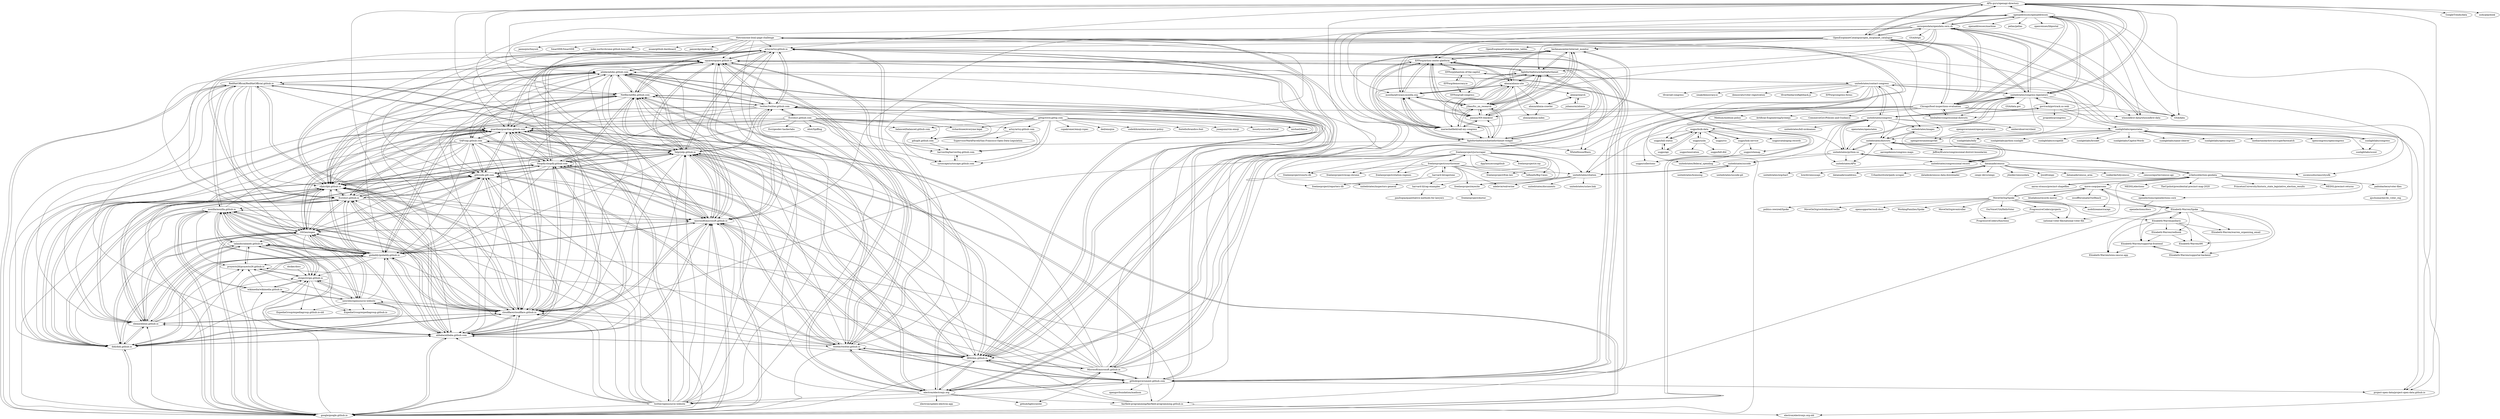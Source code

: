 digraph G {
"Metroxe/one-html-page-challenge" -> "artsy/artsy.github.io"
"Metroxe/one-html-page-challenge" -> "square/square.github.io"
"Metroxe/one-html-page-challenge" -> "Yelp/yelp.github.io"
"Metroxe/one-html-page-challenge" -> "fairfield-programming/fairfield-programming.github.io"
"Metroxe/one-html-page-challenge" -> "Netflix/netflix.github.com"
"Metroxe/one-html-page-challenge" -> "electron/electronjs.org"
"Metroxe/one-html-page-challenge" -> "github/government.github.com"
"Metroxe/one-html-page-challenge" -> "twitter/twitter.github.io"
"Metroxe/one-html-page-challenge" -> "twitter/opensource-website"
"Metroxe/one-html-page-challenge" -> "mike-north/chrome-github-boxcutter" ["e"=1]
"Metroxe/one-html-page-challenge" -> "muan/github-dashboard" ["e"=1]
"Metroxe/one-html-page-challenge" -> "electron/electronjs.org-old"
"Metroxe/one-html-page-challenge" -> "panzerdp/clipboardy" ["e"=1]
"Metroxe/one-html-page-challenge" -> "janmojzis/tinyssh" ["e"=1]
"Metroxe/one-html-page-challenge" -> "SmartIDE/SmartIDE" ["e"=1]
"openaddresses/openaddresses" -> "cernopendata/opendata.cern.ch"
"openaddresses/openaddresses" -> "OpenExoplanetCatalogue/open_exoplanet_catalogue"
"openaddresses/openaddresses" -> "APIs-guru/openapi-directory"
"openaddresses/openaddresses" -> "unitedstates/congress-legislators"
"openaddresses/openaddresses" -> "Chicago/food-inspections-evaluation"
"openaddresses/openaddresses" -> "GSA/data" ["e"=1]
"openaddresses/openaddresses" -> "pelias/pelias" ["e"=1]
"openaddresses/openaddresses" -> "openvenues/libpostal" ["e"=1]
"openaddresses/openaddresses" -> "whosonfirst-data/whosonfirst-data"
"openaddresses/openaddresses" -> "project-open-data/project-open-data.github.io" ["e"=1]
"openaddresses/openaddresses" -> "uscensusbureau/citysdk" ["e"=1]
"openaddresses/openaddresses" -> "benbalter/congressional-districts"
"openaddresses/openaddresses" -> "IBM/ibm.github.io"
"openaddresses/openaddresses" -> "microsoft/microsoft.github.io"
"openaddresses/openaddresses" -> "openaddresses/machine"
"alibaba/alibaba.github.com" -> "cloudflare/cloudflare.github.io"
"alibaba/alibaba.github.com" -> "godaddy/godaddy.github.io"
"alibaba/alibaba.github.com" -> "google/google.github.io"
"alibaba/alibaba.github.com" -> "didi/didi.github.io"
"alibaba/alibaba.github.com" -> "eleme/eleme.github.io"
"alibaba/alibaba.github.com" -> "OSGeo/osgeo"
"alibaba/alibaba.github.com" -> "microsoft/microsoft.github.io"
"alibaba/alibaba.github.com" -> "mozilla/mozilla.github.io"
"alibaba/alibaba.github.com" -> "Esri/esri.github.io"
"alibaba/alibaba.github.com" -> "guardian/guardian.github.com"
"alibaba/alibaba.github.com" -> "cfpb/cfpb.github.io"
"alibaba/alibaba.github.com" -> "gilt/code.gilt.com"
"alibaba/alibaba.github.com" -> "Shopify/shopify.github.com"
"alibaba/alibaba.github.com" -> "Yelp/yelp.github.io"
"alibaba/alibaba.github.com" -> "twitter/twitter.github.io"
"Microsoft/microsoft.github.io" -> "twitter/twitter.github.com"
"Microsoft/microsoft.github.io" -> "IBM/ibm.github.io"
"Microsoft/microsoft.github.io" -> "square/square.github.io"
"Microsoft/microsoft.github.io" -> "Yelp/yelp.github.io"
"Microsoft/microsoft.github.io" -> "artsy/artsy.github.io"
"Microsoft/microsoft.github.io" -> "github/government.github.com"
"Microsoft/microsoft.github.io" -> "adobe/adobe.github.com"
"Microsoft/microsoft.github.io" -> "electron/electronjs.org"
"Microsoft/microsoft.github.io" -> "Netflix/netflix.github.com"
"Microsoft/microsoft.github.io" -> "SAP/sap.github.com"
"Microsoft/microsoft.github.io" -> "Shopify/shopify.github.com"
"Microsoft/microsoft.github.io" -> "guardian/guardian.github.com"
"Microsoft/microsoft.github.io" -> "gilt/code.gilt.com"
"Microsoft/microsoft.github.io" -> "cfpb/cfpb.github.io"
"Microsoft/microsoft.github.io" -> "github/lightcrawler" ["e"=1]
"Yelp/yelp.github.io" -> "square/square.github.io"
"Yelp/yelp.github.io" -> "artsy/artsy.github.io"
"Yelp/yelp.github.io" -> "IBM/ibm.github.io"
"Yelp/yelp.github.io" -> "twitter/twitter.github.io"
"Yelp/yelp.github.io" -> "Netflix/netflix.github.com"
"Yelp/yelp.github.io" -> "github/government.github.com"
"Yelp/yelp.github.io" -> "electron/electronjs.org"
"Yelp/yelp.github.io" -> "guardian/guardian.github.com"
"Yelp/yelp.github.io" -> "microsoft/microsoft.github.io"
"Yelp/yelp.github.io" -> "twitter/twitter.github.com"
"Yelp/yelp.github.io" -> "cloudflare/cloudflare.github.io"
"Yelp/yelp.github.io" -> "Shopify/shopify.github.com"
"Yelp/yelp.github.io" -> "cfpb/cfpb.github.io"
"Yelp/yelp.github.io" -> "gilt/code.gilt.com"
"Yelp/yelp.github.io" -> "godaddy/godaddy.github.io"
"twitter/twitter.github.com" -> "Microsoft/microsoft.github.io"
"twitter/twitter.github.com" -> "IBM/ibm.github.io"
"twitter/twitter.github.com" -> "square/square.github.io"
"twitter/twitter.github.com" -> "Yelp/yelp.github.io"
"twitter/twitter.github.com" -> "adobe/adobe.github.com"
"twitter/twitter.github.com" -> "artsy/artsy.github.io"
"twitter/twitter.github.com" -> "github/government.github.com"
"twitter/twitter.github.com" -> "Netflix/netflix.github.com"
"twitter/twitter.github.com" -> "electron/electronjs.org"
"twitter/twitter.github.com" -> "Shopify/shopify.github.com"
"twitter/twitter.github.com" -> "guardian/guardian.github.com"
"twitter/twitter.github.com" -> "cfpb/cfpb.github.io"
"twitter/twitter.github.com" -> "SAP/sap.github.com"
"twitter/twitter.github.com" -> "Esri/esri.github.com"
"twitter/twitter.github.com" -> "gilt/gilt.github.com"
"EFForg/action-center-platform" -> "fightforthefuture/battleforthenet"
"EFForg/action-center-platform" -> "mozilla/advocacy.mozilla.org"
"EFForg/action-center-platform" -> "berkmancenter/internet_monitor"
"EFForg/action-center-platform" -> "mariechatfield/call-my-congress"
"EFForg/action-center-platform" -> "fightforthefuture/battleforthenet-widget"
"EFForg/action-center-platform" -> "panxzz/NN-blackout"
"EFForg/action-center-platform" -> "j2kao/fcc_nn_research"
"EFForg/action-center-platform" -> "ahmia/ahmia-site"
"EFForg/action-center-platform" -> "EFForg/phantom-of-the-capitol"
"EFForg/action-center-platform" -> "cloudflare/cloudflare.github.io"
"fightforthefuture/battleforthenet" -> "mozilla/advocacy.mozilla.org"
"fightforthefuture/battleforthenet" -> "mariechatfield/call-my-congress"
"fightforthefuture/battleforthenet" -> "berkmancenter/internet_monitor"
"fightforthefuture/battleforthenet" -> "panxzz/NN-blackout"
"fightforthefuture/battleforthenet" -> "EFForg/action-center-platform"
"fightforthefuture/battleforthenet" -> "j2kao/fcc_nn_research"
"fightforthefuture/battleforthenet" -> "fightforthefuture/battleforthenet-widget"
"fightforthefuture/battleforthenet" -> "ahmia/ahmia-site"
"fightforthefuture/battleforthenet-widget" -> "fightforthefuture/battleforthenet"
"fightforthefuture/battleforthenet-widget" -> "berkmancenter/internet_monitor"
"fightforthefuture/battleforthenet-widget" -> "EFForg/action-center-platform"
"fightforthefuture/battleforthenet-widget" -> "mozilla/advocacy.mozilla.org"
"fightforthefuture/battleforthenet-widget" -> "mariechatfield/call-my-congress"
"fightforthefuture/battleforthenet-widget" -> "panxzz/NN-blackout"
"fightforthefuture/battleforthenet-widget" -> "j2kao/fcc_nn_research"
"fightforthefuture/battleforthenet-widget" -> "ahmia/ahmia-site"
"fightforthefuture/battleforthenet-widget" -> "cloudflare/cloudflare.github.io"
"fightforthefuture/battleforthenet-widget" -> "OSGeo/osgeo"
"fightforthefuture/battleforthenet-widget" -> "google/google.github.io"
"fightforthefuture/battleforthenet-widget" -> "WhiteHouse/fitara" ["e"=1]
"adobe/adobe.github.com" -> "Netflix/netflix.github.com"
"adobe/adobe.github.com" -> "microsoft/microsoft.github.io"
"adobe/adobe.github.com" -> "IBM/ibm.github.io"
"adobe/adobe.github.com" -> "cfpb/cfpb.github.io"
"adobe/adobe.github.com" -> "Shopify/shopify.github.com"
"adobe/adobe.github.com" -> "square/square.github.io"
"adobe/adobe.github.com" -> "google/google.github.io"
"adobe/adobe.github.com" -> "guardian/guardian.github.com"
"adobe/adobe.github.com" -> "cloudflare/cloudflare.github.io"
"adobe/adobe.github.com" -> "twitter/twitter.github.com"
"adobe/adobe.github.com" -> "Yelp/yelp.github.io"
"adobe/adobe.github.com" -> "gilt/code.gilt.com"
"adobe/adobe.github.com" -> "twitter/twitter.github.io"
"adobe/adobe.github.com" -> "alibaba/alibaba.github.com"
"adobe/adobe.github.com" -> "RedHatOfficial/RedHatOfficial.github.io"
"electron/electronjs.org" -> "square/square.github.io"
"electron/electronjs.org" -> "github/government.github.com"
"electron/electronjs.org" -> "artsy/artsy.github.io"
"electron/electronjs.org" -> "Yelp/yelp.github.io"
"electron/electronjs.org" -> "twitter/twitter.github.io"
"electron/electronjs.org" -> "IBM/ibm.github.io"
"electron/electronjs.org" -> "twitter/twitter.github.com"
"electron/electronjs.org" -> "Netflix/netflix.github.com"
"electron/electronjs.org" -> "Microsoft/microsoft.github.io"
"electron/electronjs.org" -> "Metroxe/one-html-page-challenge"
"electron/electronjs.org" -> "microsoft/microsoft.github.io"
"electron/electronjs.org" -> "electron/update-electron-app" ["e"=1]
"electron/electronjs.org" -> "fairfield-programming/fairfield-programming.github.io"
"electron/electronjs.org" -> "github/lightcrawler" ["e"=1]
"electron/electronjs.org" -> "twitter/opensource-website"
"Esri/esri.github.io" -> "cfpb/cfpb.github.io"
"Esri/esri.github.io" -> "OSGeo/osgeo"
"Esri/esri.github.io" -> "cloudflare/cloudflare.github.io"
"Esri/esri.github.io" -> "eleme/eleme.github.io"
"Esri/esri.github.io" -> "gilt/code.gilt.com"
"Esri/esri.github.io" -> "guardian/guardian.github.com"
"Esri/esri.github.io" -> "godaddy/godaddy.github.io"
"Esri/esri.github.io" -> "alibaba/alibaba.github.com"
"Esri/esri.github.io" -> "didi/didi.github.io"
"Esri/esri.github.io" -> "google/google.github.io"
"Esri/esri.github.io" -> "microsoft/microsoft.github.io"
"Esri/esri.github.io" -> "square/square.github.io"
"Esri/esri.github.io" -> "Yelp/yelp.github.io"
"Esri/esri.github.io" -> "Shopify/shopify.github.com"
"Esri/esri.github.io" -> "mozilla/mozilla.github.io"
"Netflix/netflix.github.com" -> "square/square.github.io"
"Netflix/netflix.github.com" -> "twitter/twitter.github.io"
"Netflix/netflix.github.com" -> "adobe/adobe.github.com"
"Netflix/netflix.github.com" -> "Yelp/yelp.github.io"
"Netflix/netflix.github.com" -> "microsoft/microsoft.github.io"
"Netflix/netflix.github.com" -> "IBM/ibm.github.io"
"Netflix/netflix.github.com" -> "artsy/artsy.github.io"
"Netflix/netflix.github.com" -> "cfpb/cfpb.github.io"
"Netflix/netflix.github.com" -> "guardian/guardian.github.com"
"Netflix/netflix.github.com" -> "Shopify/shopify.github.com"
"Netflix/netflix.github.com" -> "google/google.github.io"
"Netflix/netflix.github.com" -> "cloudflare/cloudflare.github.io"
"Netflix/netflix.github.com" -> "gilt/code.gilt.com"
"Netflix/netflix.github.com" -> "alibaba/alibaba.github.com"
"Netflix/netflix.github.com" -> "twitter/twitter.github.com"
"RedHatOfficial/RedHatOfficial.github.io" -> "google/google.github.io"
"RedHatOfficial/RedHatOfficial.github.io" -> "cloudflare/cloudflare.github.io"
"RedHatOfficial/RedHatOfficial.github.io" -> "microsoft/microsoft.github.io"
"RedHatOfficial/RedHatOfficial.github.io" -> "cfpb/cfpb.github.io"
"RedHatOfficial/RedHatOfficial.github.io" -> "mozilla/mozilla.github.io"
"RedHatOfficial/RedHatOfficial.github.io" -> "alibaba/alibaba.github.com"
"RedHatOfficial/RedHatOfficial.github.io" -> "OSGeo/osgeo"
"RedHatOfficial/RedHatOfficial.github.io" -> "Esri/esri.github.io"
"RedHatOfficial/RedHatOfficial.github.io" -> "adobe/adobe.github.com"
"RedHatOfficial/RedHatOfficial.github.io" -> "guardian/guardian.github.com"
"RedHatOfficial/RedHatOfficial.github.io" -> "godaddy/godaddy.github.io"
"RedHatOfficial/RedHatOfficial.github.io" -> "eleme/eleme.github.io"
"RedHatOfficial/RedHatOfficial.github.io" -> "Netflix/netflix.github.com"
"RedHatOfficial/RedHatOfficial.github.io" -> "twitter/opensource-website"
"RedHatOfficial/RedHatOfficial.github.io" -> "didi/didi.github.io"
"cfpb/cfpb.github.io" -> "guardian/guardian.github.com"
"cfpb/cfpb.github.io" -> "gilt/code.gilt.com"
"cfpb/cfpb.github.io" -> "Esri/esri.github.io"
"cfpb/cfpb.github.io" -> "cloudflare/cloudflare.github.io"
"cfpb/cfpb.github.io" -> "godaddy/godaddy.github.io"
"cfpb/cfpb.github.io" -> "Shopify/shopify.github.com"
"cfpb/cfpb.github.io" -> "OSGeo/osgeo"
"cfpb/cfpb.github.io" -> "eleme/eleme.github.io"
"cfpb/cfpb.github.io" -> "alibaba/alibaba.github.com"
"cfpb/cfpb.github.io" -> "adobe/adobe.github.com"
"cfpb/cfpb.github.io" -> "didi/didi.github.io"
"cfpb/cfpb.github.io" -> "google/google.github.io"
"cfpb/cfpb.github.io" -> "square/square.github.io"
"cfpb/cfpb.github.io" -> "Netflix/netflix.github.com"
"cfpb/cfpb.github.io" -> "Yelp/yelp.github.io"
"gilt/code.gilt.com" -> "cloudflare/cloudflare.github.io"
"gilt/code.gilt.com" -> "guardian/guardian.github.com"
"gilt/code.gilt.com" -> "cfpb/cfpb.github.io"
"gilt/code.gilt.com" -> "eleme/eleme.github.io"
"gilt/code.gilt.com" -> "SAP/sap.github.com"
"gilt/code.gilt.com" -> "Esri/esri.github.io"
"gilt/code.gilt.com" -> "OSGeo/osgeo"
"gilt/code.gilt.com" -> "godaddy/godaddy.github.io"
"gilt/code.gilt.com" -> "Shopify/shopify.github.com"
"gilt/code.gilt.com" -> "alibaba/alibaba.github.com"
"gilt/code.gilt.com" -> "didi/didi.github.io"
"gilt/code.gilt.com" -> "microsoft/microsoft.github.io"
"gilt/code.gilt.com" -> "Yelp/yelp.github.io"
"gilt/code.gilt.com" -> "twitter/twitter.github.io"
"gilt/code.gilt.com" -> "google/google.github.io"
"square/square.github.io" -> "Yelp/yelp.github.io"
"square/square.github.io" -> "artsy/artsy.github.io"
"square/square.github.io" -> "Netflix/netflix.github.com"
"square/square.github.io" -> "IBM/ibm.github.io"
"square/square.github.io" -> "github/government.github.com"
"square/square.github.io" -> "twitter/twitter.github.io"
"square/square.github.io" -> "electron/electronjs.org"
"square/square.github.io" -> "Shopify/shopify.github.com"
"square/square.github.io" -> "twitter/twitter.github.com"
"square/square.github.io" -> "adobe/adobe.github.com"
"square/square.github.io" -> "guardian/guardian.github.com"
"square/square.github.io" -> "cfpb/cfpb.github.io"
"square/square.github.io" -> "microsoft/microsoft.github.io"
"square/square.github.io" -> "Esri/esri.github.io"
"square/square.github.io" -> "Microsoft/microsoft.github.io"
"twitter/opensource-website" -> "google/google.github.io"
"twitter/opensource-website" -> "square/square.github.io"
"twitter/opensource-website" -> "Netflix/netflix.github.com"
"twitter/opensource-website" -> "Yelp/yelp.github.io"
"twitter/opensource-website" -> "cloudflare/cloudflare.github.io"
"twitter/opensource-website" -> "RedHatOfficial/RedHatOfficial.github.io"
"twitter/opensource-website" -> "microsoft/microsoft.github.io"
"twitter/opensource-website" -> "alibaba/alibaba.github.com"
"twitter/opensource-website" -> "artsy/artsy.github.io"
"twitter/opensource-website" -> "Esri/esri.github.io"
"twitter/opensource-website" -> "guardian/guardian.github.com"
"twitter/opensource-website" -> "cfpb/cfpb.github.io"
"twitter/opensource-website" -> "mozilla/mozilla.github.io"
"twitter/opensource-website" -> "godaddy/godaddy.github.io"
"twitter/opensource-website" -> "adobe/adobe.github.com"
"google/google.github.io" -> "mozilla/mozilla.github.io"
"google/google.github.io" -> "cloudflare/cloudflare.github.io"
"google/google.github.io" -> "microsoft/microsoft.github.io"
"google/google.github.io" -> "alibaba/alibaba.github.com"
"google/google.github.io" -> "godaddy/godaddy.github.io"
"google/google.github.io" -> "RedHatOfficial/RedHatOfficial.github.io"
"google/google.github.io" -> "didi/didi.github.io"
"google/google.github.io" -> "OSGeo/osgeo"
"google/google.github.io" -> "guardian/guardian.github.com"
"google/google.github.io" -> "wikimedia/wikimedia.github.io"
"google/google.github.io" -> "eleme/eleme.github.io"
"google/google.github.io" -> "stripe/stripe.github.io"
"google/google.github.io" -> "adobe/adobe.github.com"
"google/google.github.io" -> "cfpb/cfpb.github.io"
"google/google.github.io" -> "Shopify/shopify.github.com"
"opengovernment/opengovernment" -> "opengovernment/govkit"
"unitedstates/congress-legislators" -> "unitedstates/congress"
"unitedstates/congress-legislators" -> "OpenExoplanetCatalogue/open_exoplanet_catalogue"
"unitedstates/congress-legislators" -> "cernopendata/opendata.cern.ch"
"unitedstates/congress-legislators" -> "GSA/data" ["e"=1]
"unitedstates/congress-legislators" -> "Chicago/food-inspections-evaluation"
"unitedstates/congress-legislators" -> "openaddresses/openaddresses"
"unitedstates/congress-legislators" -> "APIs-guru/openapi-directory"
"unitedstates/congress-legislators" -> "unitedstates/contact-congress"
"unitedstates/congress-legislators" -> "benbalter/congressional-districts"
"unitedstates/congress-legislators" -> "unitedstates/images"
"unitedstates/congress-legislators" -> "unitedstates/districts"
"unitedstates/congress-legislators" -> "unitedstates/python-us"
"unitedstates/congress-legislators" -> "project-open-data/project-open-data.github.io" ["e"=1]
"unitedstates/congress-legislators" -> "govtrack/govtrack.us-web"
"unitedstates/congress-legislators" -> "GSA/data.gov" ["e"=1]
"APIs-guru/openapi-directory" -> "openaddresses/openaddresses"
"APIs-guru/openapi-directory" -> "cernopendata/opendata.cern.ch"
"APIs-guru/openapi-directory" -> "OpenExoplanetCatalogue/open_exoplanet_catalogue"
"APIs-guru/openapi-directory" -> "GSA/data" ["e"=1]
"APIs-guru/openapi-directory" -> "unitedstates/congress-legislators"
"APIs-guru/openapi-directory" -> "Chicago/food-inspections-evaluation"
"APIs-guru/openapi-directory" -> "Netflix/netflix.github.com"
"APIs-guru/openapi-directory" -> "microsoft/microsoft.github.io"
"APIs-guru/openapi-directory" -> "IBM/ibm.github.io"
"APIs-guru/openapi-directory" -> "artsy/artsy.github.io"
"APIs-guru/openapi-directory" -> "project-open-data/project-open-data.github.io" ["e"=1]
"APIs-guru/openapi-directory" -> "GoogleTrends/data" ["e"=1]
"APIs-guru/openapi-directory" -> "usds/playbook" ["e"=1]
"APIs-guru/openapi-directory" -> "cloudflare/cloudflare.github.io"
"APIs-guru/openapi-directory" -> "adobe/adobe.github.com"
"berkmancenter/internet_monitor" -> "mozilla/advocacy.mozilla.org"
"berkmancenter/internet_monitor" -> "fightforthefuture/battleforthenet"
"berkmancenter/internet_monitor" -> "panxzz/NN-blackout"
"berkmancenter/internet_monitor" -> "j2kao/fcc_nn_research"
"berkmancenter/internet_monitor" -> "mariechatfield/call-my-congress"
"berkmancenter/internet_monitor" -> "EFForg/action-center-platform"
"berkmancenter/internet_monitor" -> "ahmia/ahmia-site"
"berkmancenter/internet_monitor" -> "fightforthefuture/battleforthenet-widget"
"j2kao/fcc_nn_research" -> "berkmancenter/internet_monitor"
"j2kao/fcc_nn_research" -> "panxzz/NN-blackout"
"j2kao/fcc_nn_research" -> "mariechatfield/call-my-congress"
"j2kao/fcc_nn_research" -> "mozilla/advocacy.mozilla.org"
"j2kao/fcc_nn_research" -> "fightforthefuture/battleforthenet"
"j2kao/fcc_nn_research" -> "EFForg/action-center-platform"
"j2kao/fcc_nn_research" -> "fightforthefuture/battleforthenet-widget"
"j2kao/fcc_nn_research" -> "ahmia/ahmia-site"
"mozilla/advocacy.mozilla.org" -> "panxzz/NN-blackout"
"mozilla/advocacy.mozilla.org" -> "fightforthefuture/battleforthenet"
"mozilla/advocacy.mozilla.org" -> "berkmancenter/internet_monitor"
"mozilla/advocacy.mozilla.org" -> "mariechatfield/call-my-congress"
"mozilla/advocacy.mozilla.org" -> "j2kao/fcc_nn_research"
"mozilla/advocacy.mozilla.org" -> "EFForg/action-center-platform"
"mozilla/advocacy.mozilla.org" -> "fightforthefuture/battleforthenet-widget"
"mozilla/advocacy.mozilla.org" -> "ahmia/ahmia-site"
"cernopendata/opendata.cern.ch" -> "OpenExoplanetCatalogue/open_exoplanet_catalogue"
"cernopendata/opendata.cern.ch" -> "Chicago/food-inspections-evaluation"
"cernopendata/opendata.cern.ch" -> "openaddresses/openaddresses"
"cernopendata/opendata.cern.ch" -> "unitedstates/congress-legislators"
"cernopendata/opendata.cern.ch" -> "GSA/data" ["e"=1]
"cernopendata/opendata.cern.ch" -> "APIs-guru/openapi-directory"
"cernopendata/opendata.cern.ch" -> "whosonfirst-data/whosonfirst-data"
"cernopendata/opendata.cern.ch" -> "berkmancenter/internet_monitor"
"cernopendata/opendata.cern.ch" -> "fightforthefuture/battleforthenet"
"cernopendata/opendata.cern.ch" -> "GSA/https" ["e"=1]
"cernopendata/opendata.cern.ch" -> "mozilla/advocacy.mozilla.org"
"cernopendata/opendata.cern.ch" -> "EFForg/action-center-platform"
"cernopendata/opendata.cern.ch" -> "j2kao/fcc_nn_research"
"cernopendata/opendata.cern.ch" -> "mariechatfield/call-my-congress"
"cernopendata/opendata.cern.ch" -> "cloudflare/cloudflare.github.io"
"docker/docs" -> "stripe/stripe.github.io"
"twitter/twitter.github.io" -> "Netflix/netflix.github.com"
"twitter/twitter.github.io" -> "microsoft/microsoft.github.io"
"twitter/twitter.github.io" -> "Yelp/yelp.github.io"
"twitter/twitter.github.io" -> "square/square.github.io"
"twitter/twitter.github.io" -> "artsy/artsy.github.io"
"twitter/twitter.github.io" -> "IBM/ibm.github.io"
"twitter/twitter.github.io" -> "gilt/code.gilt.com"
"twitter/twitter.github.io" -> "google/google.github.io"
"twitter/twitter.github.io" -> "alibaba/alibaba.github.com"
"twitter/twitter.github.io" -> "electron/electronjs.org"
"twitter/twitter.github.io" -> "adobe/adobe.github.com"
"twitter/twitter.github.io" -> "cloudflare/cloudflare.github.io"
"twitter/twitter.github.io" -> "github/government.github.com"
"twitter/twitter.github.io" -> "guardian/guardian.github.com"
"twitter/twitter.github.io" -> "cfpb/cfpb.github.io"
"microsoft/microsoft.github.io" -> "google/google.github.io"
"microsoft/microsoft.github.io" -> "cloudflare/cloudflare.github.io"
"microsoft/microsoft.github.io" -> "twitter/twitter.github.io"
"microsoft/microsoft.github.io" -> "IBM/ibm.github.io"
"microsoft/microsoft.github.io" -> "Netflix/netflix.github.com"
"microsoft/microsoft.github.io" -> "alibaba/alibaba.github.com"
"microsoft/microsoft.github.io" -> "adobe/adobe.github.com"
"microsoft/microsoft.github.io" -> "mozilla/mozilla.github.io"
"microsoft/microsoft.github.io" -> "OSGeo/osgeo"
"microsoft/microsoft.github.io" -> "guardian/guardian.github.com"
"microsoft/microsoft.github.io" -> "godaddy/godaddy.github.io"
"microsoft/microsoft.github.io" -> "Yelp/yelp.github.io"
"microsoft/microsoft.github.io" -> "Shopify/shopify.github.com"
"microsoft/microsoft.github.io" -> "square/square.github.io"
"microsoft/microsoft.github.io" -> "RedHatOfficial/RedHatOfficial.github.io"
"gittip/www.gittip.com" -> "harvesthq/harvesthq.github.com"
"gittip/www.gittip.com" -> "gilt/gilt.github.com"
"gittip/www.gittip.com" -> "balanced/balanced.github.com"
"gittip/www.gittip.com" -> "cytoscape/cytoscape.github.com"
"gittip/www.gittip.com" -> "guardian/guardian.github.com"
"gittip/www.gittip.com" -> "cfpb/cfpb.github.io"
"gittip/www.gittip.com" -> "artsy/artsy.github.com"
"gittip/www.gittip.com" -> "bountysource/frontend"
"gittip/www.gittip.com" -> "richardsnee/everyme-legal" ["e"=1]
"gittip/www.gittip.com" -> "michael/dance" ["e"=1]
"gittip/www.gittip.com" -> "cupakromer/emoji-rspec" ["e"=1]
"gittip/www.gittip.com" -> "ded/emojize" ["e"=1]
"gittip/www.gittip.com" -> "code4lib/antiharassment-policy" ["e"=1]
"gittip/www.gittip.com" -> "fontello/brandico.font" ["e"=1]
"gittip/www.gittip.com" -> "junegunn/vim-emoji" ["e"=1]
"github/government.github.com" -> "square/square.github.io"
"github/government.github.com" -> "electron/electronjs.org"
"github/government.github.com" -> "Yelp/yelp.github.io"
"github/government.github.com" -> "artsy/artsy.github.io"
"github/government.github.com" -> "IBM/ibm.github.io"
"github/government.github.com" -> "twitter/twitter.github.io"
"github/government.github.com" -> "twitter/twitter.github.com"
"github/government.github.com" -> "Netflix/netflix.github.com"
"github/government.github.com" -> "Microsoft/microsoft.github.io"
"github/government.github.com" -> "microsoft/microsoft.github.io"
"github/government.github.com" -> "Metroxe/one-html-page-challenge"
"github/government.github.com" -> "project-open-data/project-open-data.github.io" ["e"=1]
"github/government.github.com" -> "fairfield-programming/fairfield-programming.github.io"
"github/government.github.com" -> "twitter/opensource-website"
"github/government.github.com" -> "opengovfoundation/madison" ["e"=1]
"Esri/esri.github.com" -> "guardian/guardian.github.com"
"Esri/esri.github.com" -> "Shopify/shopify.github.com"
"Esri/esri.github.com" -> "gilt/gilt.github.com"
"Esri/esri.github.com" -> "cfpb/cfpb.github.io"
"Esri/esri.github.com" -> "balanced/balanced.github.com"
"Esri/esri.github.com" -> "twitter/twitter.github.com"
"Esri/esri.github.com" -> "richardsnee/everyme-legal" ["e"=1]
"Esri/esri.github.com" -> "harvesthq/harvesthq.github.com"
"Esri/esri.github.com" -> "artsy/artsy.github.com"
"Esri/esri.github.com" -> "cytoscape/cytoscape.github.com"
"Esri/esri.github.com" -> "Esri/geodev-hackerlabs" ["e"=1]
"Esri/esri.github.com" -> "SAP/sap.github.com"
"Esri/esri.github.com" -> "idiot/Spiffing" ["e"=1]
"IBM/ibm.github.io" -> "square/square.github.io"
"IBM/ibm.github.io" -> "Yelp/yelp.github.io"
"IBM/ibm.github.io" -> "microsoft/microsoft.github.io"
"IBM/ibm.github.io" -> "artsy/artsy.github.io"
"IBM/ibm.github.io" -> "twitter/twitter.github.com"
"IBM/ibm.github.io" -> "Netflix/netflix.github.com"
"IBM/ibm.github.io" -> "Microsoft/microsoft.github.io"
"IBM/ibm.github.io" -> "adobe/adobe.github.com"
"IBM/ibm.github.io" -> "twitter/twitter.github.io"
"IBM/ibm.github.io" -> "github/government.github.com"
"IBM/ibm.github.io" -> "google/google.github.io"
"IBM/ibm.github.io" -> "guardian/guardian.github.com"
"IBM/ibm.github.io" -> "Shopify/shopify.github.com"
"IBM/ibm.github.io" -> "electron/electronjs.org"
"IBM/ibm.github.io" -> "cloudflare/cloudflare.github.io"
"SAP/sap.github.com" -> "gilt/code.gilt.com"
"SAP/sap.github.com" -> "guardian/guardian.github.com"
"SAP/sap.github.com" -> "Shopify/shopify.github.com"
"SAP/sap.github.com" -> "cloudflare/cloudflare.github.io"
"SAP/sap.github.com" -> "cfpb/cfpb.github.io"
"SAP/sap.github.com" -> "IBM/ibm.github.io"
"SAP/sap.github.com" -> "OSGeo/osgeo"
"SAP/sap.github.com" -> "alibaba/alibaba.github.com"
"SAP/sap.github.com" -> "Yelp/yelp.github.io"
"SAP/sap.github.com" -> "Esri/esri.github.io"
"SAP/sap.github.com" -> "godaddy/godaddy.github.io"
"SAP/sap.github.com" -> "eleme/eleme.github.io"
"SAP/sap.github.com" -> "didi/didi.github.io"
"SAP/sap.github.com" -> "adobe/adobe.github.com"
"SAP/sap.github.com" -> "microsoft/microsoft.github.io"
"Shopify/shopify.github.com" -> "guardian/guardian.github.com"
"Shopify/shopify.github.com" -> "cfpb/cfpb.github.io"
"Shopify/shopify.github.com" -> "gilt/code.gilt.com"
"Shopify/shopify.github.com" -> "square/square.github.io"
"Shopify/shopify.github.com" -> "cloudflare/cloudflare.github.io"
"Shopify/shopify.github.com" -> "adobe/adobe.github.com"
"Shopify/shopify.github.com" -> "godaddy/godaddy.github.io"
"Shopify/shopify.github.com" -> "alibaba/alibaba.github.com"
"Shopify/shopify.github.com" -> "microsoft/microsoft.github.io"
"Shopify/shopify.github.com" -> "google/google.github.io"
"Shopify/shopify.github.com" -> "Netflix/netflix.github.com"
"Shopify/shopify.github.com" -> "Yelp/yelp.github.io"
"Shopify/shopify.github.com" -> "OSGeo/osgeo"
"Shopify/shopify.github.com" -> "IBM/ibm.github.io"
"Shopify/shopify.github.com" -> "Esri/esri.github.io"
"guardian/guardian.github.com" -> "cfpb/cfpb.github.io"
"guardian/guardian.github.com" -> "gilt/code.gilt.com"
"guardian/guardian.github.com" -> "cloudflare/cloudflare.github.io"
"guardian/guardian.github.com" -> "Shopify/shopify.github.com"
"guardian/guardian.github.com" -> "OSGeo/osgeo"
"guardian/guardian.github.com" -> "godaddy/godaddy.github.io"
"guardian/guardian.github.com" -> "Esri/esri.github.io"
"guardian/guardian.github.com" -> "Yelp/yelp.github.io"
"guardian/guardian.github.com" -> "alibaba/alibaba.github.com"
"guardian/guardian.github.com" -> "google/google.github.io"
"guardian/guardian.github.com" -> "eleme/eleme.github.io"
"guardian/guardian.github.com" -> "didi/didi.github.io"
"guardian/guardian.github.com" -> "microsoft/microsoft.github.io"
"guardian/guardian.github.com" -> "square/square.github.io"
"guardian/guardian.github.com" -> "SAP/sap.github.com"
"OSGeo/osgeo" -> "cloudflare/cloudflare.github.io"
"OSGeo/osgeo" -> "godaddy/godaddy.github.io"
"OSGeo/osgeo" -> "eleme/eleme.github.io"
"OSGeo/osgeo" -> "didi/didi.github.io"
"OSGeo/osgeo" -> "Esri/esri.github.io"
"OSGeo/osgeo" -> "alibaba/alibaba.github.com"
"OSGeo/osgeo" -> "guardian/guardian.github.com"
"OSGeo/osgeo" -> "gilt/code.gilt.com"
"OSGeo/osgeo" -> "mozilla/mozilla.github.io"
"OSGeo/osgeo" -> "cfpb/cfpb.github.io"
"OSGeo/osgeo" -> "google/google.github.io"
"OSGeo/osgeo" -> "microsoft/microsoft.github.io"
"OSGeo/osgeo" -> "newrelic/opensource-website"
"OSGeo/osgeo" -> "stripe/stripe.github.io"
"OSGeo/osgeo" -> "zalando/zalando.github.io"
"unitedstates/uscode" -> "unitedstates/citation"
"unitedstates/uscode" -> "unitedstates/uscode-git"
"unitedstates/uscode" -> "unitedstates/licensing"
"artsy/artsy.github.io" -> "Yelp/yelp.github.io"
"artsy/artsy.github.io" -> "square/square.github.io"
"artsy/artsy.github.io" -> "IBM/ibm.github.io"
"artsy/artsy.github.io" -> "github/government.github.com"
"artsy/artsy.github.io" -> "electron/electronjs.org"
"artsy/artsy.github.io" -> "twitter/twitter.github.io"
"artsy/artsy.github.io" -> "Netflix/netflix.github.com"
"artsy/artsy.github.io" -> "microsoft/microsoft.github.io"
"artsy/artsy.github.io" -> "cloudflare/cloudflare.github.io"
"artsy/artsy.github.io" -> "guardian/guardian.github.com"
"artsy/artsy.github.io" -> "OSGeo/osgeo"
"artsy/artsy.github.io" -> "twitter/twitter.github.com"
"artsy/artsy.github.io" -> "cfpb/cfpb.github.io"
"artsy/artsy.github.io" -> "gilt/code.gilt.com"
"artsy/artsy.github.io" -> "godaddy/godaddy.github.io"
"unitedstates/images" -> "unitedstates/districts"
"sunlightlabs/openstates" -> "sunlightlabs/congress"
"sunlightlabs/openstates" -> "sunlightlabs/billy"
"sunlightlabs/openstates" -> "sunlightlabs/python-sunlight"
"sunlightlabs/openstates" -> "sunlightlabs/scrapelib"
"sunlightlabs/openstates" -> "sunlightlabs/brisket"
"sunlightlabs/openstates" -> "opengovernment/govkit"
"sunlightlabs/openstates" -> "sunlightlabs/scout"
"sunlightlabs/openstates" -> "sunlightlabs/Capitol-Words"
"sunlightlabs/openstates" -> "sunlightlabs/name-cleaver" ["e"=1]
"sunlightlabs/openstates" -> "sunlightlabs/opencongress"
"sunlightlabs/openstates" -> "mediastandardstrust/superfastmatch"
"sunlightlabs/openstates" -> "opencongress/opencongress"
"Elizabeth-Warren/Spoke" -> "Elizabeth-Warren/pollaris"
"Elizabeth-Warren/Spoke" -> "Elizabeth-Warren/supportal-frontend"
"Elizabeth-Warren/Spoke" -> "Elizabeth-Warren/warren_organizing_email"
"Elizabeth-Warren/Spoke" -> "Elizabeth-Warren/redhook"
"Elizabeth-Warren/Spoke" -> "Elizabeth-Warren/supportal-backend"
"Elizabeth-Warren/Spoke" -> "Elizabeth-Warren/iowa-caucus-app"
"Elizabeth-Warren/Spoke" -> "Elizabeth-Warren/i90"
"Elizabeth-Warren/Spoke" -> "move-coop/parsons"
"datadesk/census-data-downloader" -> "datamade/census"
"cloudflare/cloudflare.github.io" -> "godaddy/godaddy.github.io"
"cloudflare/cloudflare.github.io" -> "google/google.github.io"
"cloudflare/cloudflare.github.io" -> "eleme/eleme.github.io"
"cloudflare/cloudflare.github.io" -> "alibaba/alibaba.github.com"
"cloudflare/cloudflare.github.io" -> "OSGeo/osgeo"
"cloudflare/cloudflare.github.io" -> "didi/didi.github.io"
"cloudflare/cloudflare.github.io" -> "mozilla/mozilla.github.io"
"cloudflare/cloudflare.github.io" -> "gilt/code.gilt.com"
"cloudflare/cloudflare.github.io" -> "microsoft/microsoft.github.io"
"cloudflare/cloudflare.github.io" -> "guardian/guardian.github.com"
"cloudflare/cloudflare.github.io" -> "Esri/esri.github.io"
"cloudflare/cloudflare.github.io" -> "cfpb/cfpb.github.io"
"cloudflare/cloudflare.github.io" -> "Shopify/shopify.github.com"
"cloudflare/cloudflare.github.io" -> "stripe/stripe.github.io"
"cloudflare/cloudflare.github.io" -> "RedHatOfficial/RedHatOfficial.github.io"
"didi/didi.github.io" -> "eleme/eleme.github.io"
"didi/didi.github.io" -> "godaddy/godaddy.github.io"
"didi/didi.github.io" -> "cloudflare/cloudflare.github.io"
"didi/didi.github.io" -> "alibaba/alibaba.github.com"
"didi/didi.github.io" -> "OSGeo/osgeo"
"didi/didi.github.io" -> "zalando/zalando.github.io"
"didi/didi.github.io" -> "proyecto26/proyecto26.github.io"
"didi/didi.github.io" -> "google/google.github.io"
"didi/didi.github.io" -> "Esri/esri.github.io"
"didi/didi.github.io" -> "gilt/code.gilt.com"
"didi/didi.github.io" -> "cfpb/cfpb.github.io"
"didi/didi.github.io" -> "guardian/guardian.github.com"
"didi/didi.github.io" -> "stripe/stripe.github.io"
"didi/didi.github.io" -> "newrelic/opensource-website"
"eleme/eleme.github.io" -> "didi/didi.github.io"
"eleme/eleme.github.io" -> "godaddy/godaddy.github.io"
"eleme/eleme.github.io" -> "cloudflare/cloudflare.github.io"
"eleme/eleme.github.io" -> "OSGeo/osgeo"
"eleme/eleme.github.io" -> "proyecto26/proyecto26.github.io"
"eleme/eleme.github.io" -> "alibaba/alibaba.github.com"
"eleme/eleme.github.io" -> "zalando/zalando.github.io"
"eleme/eleme.github.io" -> "Esri/esri.github.io"
"eleme/eleme.github.io" -> "gilt/code.gilt.com"
"eleme/eleme.github.io" -> "stripe/stripe.github.io"
"eleme/eleme.github.io" -> "cfpb/cfpb.github.io"
"godaddy/godaddy.github.io" -> "eleme/eleme.github.io"
"godaddy/godaddy.github.io" -> "cloudflare/cloudflare.github.io"
"godaddy/godaddy.github.io" -> "didi/didi.github.io"
"godaddy/godaddy.github.io" -> "OSGeo/osgeo"
"godaddy/godaddy.github.io" -> "alibaba/alibaba.github.com"
"godaddy/godaddy.github.io" -> "google/google.github.io"
"godaddy/godaddy.github.io" -> "mozilla/mozilla.github.io"
"godaddy/godaddy.github.io" -> "guardian/guardian.github.com"
"godaddy/godaddy.github.io" -> "gilt/code.gilt.com"
"godaddy/godaddy.github.io" -> "cfpb/cfpb.github.io"
"godaddy/godaddy.github.io" -> "Esri/esri.github.io"
"godaddy/godaddy.github.io" -> "stripe/stripe.github.io"
"godaddy/godaddy.github.io" -> "zalando/zalando.github.io"
"godaddy/godaddy.github.io" -> "proyecto26/proyecto26.github.io"
"godaddy/godaddy.github.io" -> "microsoft/microsoft.github.io"
"artsy/artsy.github.com" -> "harvesthq/harvesthq.github.com"
"artsy/artsy.github.com" -> "cytoscape/cytoscape.github.com"
"artsy/artsy.github.com" -> "SupervisorMarkFarrell/San-Francisco-Open-Data-Legislation" ["e"=1]
"artsy/artsy.github.com" -> "gilt/gilt.github.com"
"freelawproject/juriscraper" -> "freelawproject/courtlistener"
"freelawproject/juriscraper" -> "freelawproject/reporters-db"
"freelawproject/juriscraper" -> "freelawproject/eyecite"
"freelawproject/juriscraper" -> "freelawproject/courts-db"
"freelawproject/juriscraper" -> "freelawproject/recap-chrome"
"freelawproject/juriscraper" -> "adelevie/walverine"
"freelawproject/juriscraper" -> "freelawproject/citation-regexes"
"freelawproject/juriscraper" -> "freelawproject/free.law"
"freelawproject/juriscraper" -> "bdheath/Big-Cases"
"freelawproject/juriscraper" -> "unitedstates/citation"
"freelawproject/juriscraper" -> "dpp/lawyersongithub"
"freelawproject/juriscraper" -> "freelawproject/x-ray"
"ahmia/ahmia-site" -> "berkmancenter/internet_monitor"
"ahmia/ahmia-site" -> "mozilla/advocacy.mozilla.org"
"ahmia/ahmia-site" -> "j2kao/fcc_nn_research"
"ahmia/ahmia-site" -> "fightforthefuture/battleforthenet"
"ahmia/ahmia-site" -> "mariechatfield/call-my-congress"
"ahmia/ahmia-site" -> "panxzz/NN-blackout"
"ahmia/ahmia-site" -> "ahmia/ahmia-crawler"
"ahmia/ahmia-site" -> "EFForg/action-center-platform"
"ahmia/ahmia-site" -> "fightforthefuture/battleforthenet-widget"
"ahmia/ahmia-site" -> "ahmia/ahmia-index"
"ahmia/ahmia-site" -> "ahmia/search"
"ahmia/ahmia-site" -> "WhiteHouse/fitara" ["e"=1]
"ProgressiveCoders/projects" -> "ProgressiveCoders/functions"
"ProgressiveCoders/projects" -> "national-voter-file/national-voter-file"
"unitedstates/citation" -> "adelevie/walverine"
"unitedstates/citation" -> "unitedstates/uscode"
"unitedstates/citation" -> "unitedstates/uslaw.link"
"unitedstates/citation" -> "unitedstates/documents"
"unitedstates/citation" -> "unitedstates/inspectors-general"
"unitedstates/citation" -> "freelawproject/eyecite"
"unitedstates/congress" -> "unitedstates/congress-legislators"
"unitedstates/congress" -> "govtrack/govtrack.us-web"
"unitedstates/congress" -> "unitedstates/python-us"
"unitedstates/congress" -> "unitedstates/contact-congress"
"unitedstates/congress" -> "unitedstates/images"
"unitedstates/congress" -> "unitedstates/congressional-record"
"unitedstates/congress" -> "usgpo/bill-status"
"unitedstates/congress" -> "unitedstates/districts"
"unitedstates/congress" -> "unitedstates/citation"
"unitedstates/congress" -> "openstates/openstates" ["e"=1]
"unitedstates/congress" -> "usgpo/bulk-data"
"unitedstates/congress" -> "unitedstates/uscode"
"unitedstates/congress" -> "unitedstates/APIs"
"unitedstates/congress" -> "unitedstates/bill-nicknames"
"unitedstates/congress" -> "sunlightlabs/openstates"
"unitedstates/congressional-record" -> "unitedstates/orgchart"
"unitedstates/contact-congress" -> "EFForg/phantom-of-the-capitol"
"unitedstates/contact-congress" -> "unitedstates/congress"
"unitedstates/contact-congress" -> "unitedstates/congress-legislators"
"unitedstates/contact-congress" -> "EFForg/congress-forms"
"unitedstates/contact-congress" -> "unitedstates/images"
"unitedstates/contact-congress" -> "unitedstates/districts"
"unitedstates/contact-congress" -> "unitedstates/inspectors-general"
"unitedstates/contact-congress" -> "unitedstates/python-us"
"unitedstates/contact-congress" -> "unitedstates/federal_spending"
"unitedstates/contact-congress" -> "tfrce/call-congress"
"unitedstates/contact-congress" -> "sinak/democracy.io"
"unitedstates/contact-congress" -> "unitedstates/citation"
"unitedstates/contact-congress" -> "democrats/voter-registration"
"unitedstates/contact-congress" -> "tfrce/thedaywefightback.js"
"unitedstates/contact-congress" -> "unitedstates/congressional-record"
"unitedstates/districts" -> "unitedstates/images"
"unitedstates/districts" -> "unitedstates/python-us"
"unitedstates/districts" -> "JeffreyBLewis/congressional-district-boundaries"
"unitedstates/districts" -> "unitedstates/APIs"
"unitedstates/districts" -> "nvkelso/election-geodata"
"unitedstates/districts" -> "unitedstates/congressional-record"
"unitedstates/districts" -> "aaronpdennis/congress-maps"
"unitedstates/python-us" -> "datamade/census"
"unitedstates/python-us" -> "unitedstates/congress"
"unitedstates/python-us" -> "unitedstates/districts"
"unitedstates/python-us" -> "unitedstates/APIs"
"unitedstates/python-us" -> "unitedstates/uscode"
"unitedstates/python-us" -> "unitedstates/congress-legislators"
"unitedstates/python-us" -> "unitedstates/federal_spending"
"unitedstates/python-us" -> "unitedstates/congressional-record"
"openelections/openelections-core" -> "openelections/docs"
"ahmia/search" -> "ahmia/ahmia-crawler"
"ahmia/search" -> "juhanurmi/ahmia"
"move-coop/parsons" -> "mobilizeamerica/api"
"move-coop/parsons" -> "Elizabeth-Warren/Spoke"
"move-coop/parsons" -> "MoveOnOrg/Spoke"
"move-coop/parsons" -> "ossoffforsenate/OutReach"
"move-coop/parsons" -> "openelections/openelections-core"
"move-coop/parsons" -> "bluelabsio/records-mover"
"usgpo/api" -> "usgpo/bulk-data"
"usgpo/api" -> "usgpo/bill-status"
"MoveOnOrg/Spoke" -> "move-coop/parsons"
"MoveOnOrg/Spoke" -> "politics-rewired/Spoke"
"MoveOnOrg/Spoke" -> "Elizabeth-Warren/Spoke"
"MoveOnOrg/Spoke" -> "national-voter-file/national-voter-file"
"MoveOnOrg/Spoke" -> "ProgressiveCoders/projects"
"MoveOnOrg/Spoke" -> "MoveOnOrg/switchboard-twilio"
"MoveOnOrg/Spoke" -> "ProgressiveCoders/functions"
"MoveOnOrg/Spoke" -> "mobilizeamerica/api"
"MoveOnOrg/Spoke" -> "opensupporter/osdi-docs"
"MoveOnOrg/Spoke" -> "WorkingFamilies/Spoke"
"MoveOnOrg/Spoke" -> "nvkelso/election-geodata"
"MoveOnOrg/Spoke" -> "Elizabeth-Warren/pollaris"
"MoveOnOrg/Spoke" -> "MoveOnOrg/eventroller"
"MoveOnOrg/Spoke" -> "OurVoiceUSA/HelloVoter"
"ahmia/ahmia-crawler" -> "ahmia/ahmia-index"
"ahmia/ahmia-crawler" -> "ahmia/search"
"Chicago/food-inspections-evaluation" -> "cernopendata/opendata.cern.ch"
"Chicago/food-inspections-evaluation" -> "OpenExoplanetCatalogue/open_exoplanet_catalogue"
"Chicago/food-inspections-evaluation" -> "unitedstates/congress-legislators"
"Chicago/food-inspections-evaluation" -> "benbalter/congressional-districts"
"Chicago/food-inspections-evaluation" -> "openaddresses/openaddresses"
"Chicago/food-inspections-evaluation" -> "GSA/data" ["e"=1]
"Chicago/food-inspections-evaluation" -> "whosonfirst-data/whosonfirst-data"
"Chicago/food-inspections-evaluation" -> "WhiteHouse/fitara" ["e"=1]
"Chicago/food-inspections-evaluation" -> "APIs-guru/openapi-directory"
"Chicago/food-inspections-evaluation" -> "CommerceGov/Policies-and-Guidance" ["e"=1]
"Chicago/food-inspections-evaluation" -> "mariechatfield/call-my-congress"
"Chicago/food-inspections-evaluation" -> "panxzz/NN-blackout"
"Chicago/food-inspections-evaluation" -> "Medium/medium-policy" ["e"=1]
"Chicago/food-inspections-evaluation" -> "Artificial-Engineering/lycheejs" ["e"=1]
"Chicago/food-inspections-evaluation" -> "godaddy/godaddy.github.io"
"OpenExoplanetCatalogue/open_exoplanet_catalogue" -> "cernopendata/opendata.cern.ch"
"OpenExoplanetCatalogue/open_exoplanet_catalogue" -> "Chicago/food-inspections-evaluation"
"OpenExoplanetCatalogue/open_exoplanet_catalogue" -> "openaddresses/openaddresses"
"OpenExoplanetCatalogue/open_exoplanet_catalogue" -> "unitedstates/congress-legislators"
"OpenExoplanetCatalogue/open_exoplanet_catalogue" -> "GSA/data" ["e"=1]
"OpenExoplanetCatalogue/open_exoplanet_catalogue" -> "APIs-guru/openapi-directory"
"OpenExoplanetCatalogue/open_exoplanet_catalogue" -> "berkmancenter/internet_monitor"
"OpenExoplanetCatalogue/open_exoplanet_catalogue" -> "OSGeo/osgeo"
"OpenExoplanetCatalogue/open_exoplanet_catalogue" -> "whosonfirst-data/whosonfirst-data"
"OpenExoplanetCatalogue/open_exoplanet_catalogue" -> "cloudflare/cloudflare.github.io"
"OpenExoplanetCatalogue/open_exoplanet_catalogue" -> "benbalter/congressional-districts"
"OpenExoplanetCatalogue/open_exoplanet_catalogue" -> "artsy/artsy.github.io"
"OpenExoplanetCatalogue/open_exoplanet_catalogue" -> "EFForg/action-center-platform"
"OpenExoplanetCatalogue/open_exoplanet_catalogue" -> "fightforthefuture/battleforthenet"
"OpenExoplanetCatalogue/open_exoplanet_catalogue" -> "OpenExoplanetCatalogue/oec_tables"
"usgpo/bulk-data" -> "usgpo/bill-status"
"usgpo/bulk-data" -> "usgpo/link-service"
"usgpo/bulk-data" -> "usgpo/uslm"
"usgpo/bulk-data" -> "usgpo/api"
"usgpo/bulk-data" -> "usgpo/sitemap"
"usgpo/bulk-data" -> "usgpo/rss"
"usgpo/bulk-data" -> "usgpo/collections"
"usgpo/bulk-data" -> "usgpo/cataloging-records"
"mozilla/mozilla.github.io" -> "google/google.github.io"
"mozilla/mozilla.github.io" -> "wikimedia/wikimedia.github.io"
"mozilla/mozilla.github.io" -> "stripe/stripe.github.io"
"mozilla/mozilla.github.io" -> "cloudflare/cloudflare.github.io"
"mozilla/mozilla.github.io" -> "zalando/zalando.github.io"
"mozilla/mozilla.github.io" -> "godaddy/godaddy.github.io"
"mozilla/mozilla.github.io" -> "OSGeo/osgeo"
"mozilla/mozilla.github.io" -> "alibaba/alibaba.github.com"
"mozilla/mozilla.github.io" -> "proyecto26/proyecto26.github.io"
"mozilla/mozilla.github.io" -> "newrelic/opensource-website"
"mozilla/mozilla.github.io" -> "microsoft/microsoft.github.io"
"mozilla/mozilla.github.io" -> "eleme/eleme.github.io"
"mozilla/mozilla.github.io" -> "didi/didi.github.io"
"mozilla/mozilla.github.io" -> "guardian/guardian.github.com"
"mozilla/mozilla.github.io" -> "RedHatOfficial/RedHatOfficial.github.io"
"newrelic/opensource-website" -> "stripe/stripe.github.io"
"newrelic/opensource-website" -> "proyecto26/proyecto26.github.io"
"newrelic/opensource-website" -> "zalando/zalando.github.io"
"newrelic/opensource-website" -> "wikimedia/wikimedia.github.io"
"newrelic/opensource-website" -> "eleme/eleme.github.io"
"newrelic/opensource-website" -> "ExpediaGroup/expediagroup.github.io"
"newrelic/opensource-website" -> "mozilla/mozilla.github.io"
"newrelic/opensource-website" -> "OSGeo/osgeo"
"newrelic/opensource-website" -> "godaddy/godaddy.github.io"
"newrelic/opensource-website" -> "didi/didi.github.io"
"newrelic/opensource-website" -> "cloudflare/cloudflare.github.io"
"newrelic/opensource-website" -> "ExpediaGroup/expediagroup.github.io-old"
"stripe/stripe.github.io" -> "zalando/zalando.github.io"
"stripe/stripe.github.io" -> "proyecto26/proyecto26.github.io"
"stripe/stripe.github.io" -> "wikimedia/wikimedia.github.io"
"stripe/stripe.github.io" -> "mozilla/mozilla.github.io"
"stripe/stripe.github.io" -> "newrelic/opensource-website"
"stripe/stripe.github.io" -> "ExpediaGroup/expediagroup.github.io-old"
"stripe/stripe.github.io" -> "ExpediaGroup/expediagroup.github.io"
"zalando/zalando.github.io" -> "stripe/stripe.github.io"
"zalando/zalando.github.io" -> "proyecto26/proyecto26.github.io"
"zalando/zalando.github.io" -> "eleme/eleme.github.io"
"zalando/zalando.github.io" -> "mozilla/mozilla.github.io"
"zalando/zalando.github.io" -> "newrelic/opensource-website"
"zalando/zalando.github.io" -> "didi/didi.github.io"
"zalando/zalando.github.io" -> "ExpediaGroup/expediagroup.github.io"
"zalando/zalando.github.io" -> "godaddy/godaddy.github.io"
"datamade/census" -> "unitedstates/python-us"
"datamade/census" -> "datadesk/census-data-downloader"
"datamade/census" -> "cenpy-devs/cenpy"
"datamade/census" -> "jtleider/censusdata"
"datamade/census" -> "ljwolf/cenpy"
"datamade/census" -> "datamade/census_area"
"datamade/census" -> "walkerke/tidycensus" ["e"=1]
"datamade/census" -> "censusreporter/census-api" ["e"=1]
"datamade/census" -> "nvkelso/election-geodata"
"datamade/census" -> "hrecht/censusapi" ["e"=1]
"datamade/census" -> "uscensusbureau/citysdk" ["e"=1]
"datamade/census" -> "datamade/usaddress" ["e"=1]
"datamade/census" -> "UrbanInstitute/ipeds-scraper"
"freelawproject/courtlistener" -> "freelawproject/juriscraper"
"freelawproject/courtlistener" -> "freelawproject/reporters-db"
"freelawproject/courtlistener" -> "harvard-lil/capstone"
"freelawproject/courtlistener" -> "freelawproject/courts-db"
"freelawproject/courtlistener" -> "freelawproject/recap-chrome"
"freelawproject/courtlistener" -> "adelevie/walverine"
"freelawproject/courtlistener" -> "unitedstates/citation"
"freelawproject/courtlistener" -> "freelawproject/citation-regexes"
"freelawproject/courtlistener" -> "bdheath/Big-Cases"
"freelawproject/courtlistener" -> "freelawproject/eyecite"
"freelawproject/courtlistener" -> "harvard-lil/cap-examples"
"freelawproject/courtlistener" -> "freelawproject/free.law"
"sunlightlabs/congress" -> "sunlightlabs/scout"
"sunlightlabs/congress" -> "sunlightlabs/openstates"
"freelawproject/eyecite" -> "freelawproject/doctor"
"usgpo/uslm" -> "usgpo/bill-dtd"
"usgpo/uslm" -> "usgpo/bulk-data"
"usgpo/uslm" -> "usgpo/innovation"
"juhanurmi/ahmia" -> "ahmia/search"
"harvesthq/harvesthq.github.com" -> "cytoscape/cytoscape.github.com"
"cytoscape/cytoscape.github.com" -> "harvesthq/harvesthq.github.com"
"fairfield-programming/fairfield-programming.github.io" -> "electron/electronjs.org-old"
"fairfield-programming/fairfield-programming.github.io" -> "zalando/zalando.github.io"
"fairfield-programming/fairfield-programming.github.io" -> "proyecto26/proyecto26.github.io"
"fairfield-programming/fairfield-programming.github.io" -> "newrelic/opensource-website"
"wikimedia/wikimedia.github.io" -> "mozilla/mozilla.github.io"
"wikimedia/wikimedia.github.io" -> "stripe/stripe.github.io"
"wikimedia/wikimedia.github.io" -> "proyecto26/proyecto26.github.io"
"wikimedia/wikimedia.github.io" -> "newrelic/opensource-website"
"gilt/gilt.github.com" -> "harvesthq/harvesthq.github.com"
"pablobarbera/voter-files" -> "ajschumacher/dc_voter_reg"
"panxzz/NN-blackout" -> "mozilla/advocacy.mozilla.org"
"panxzz/NN-blackout" -> "mariechatfield/call-my-congress"
"panxzz/NN-blackout" -> "berkmancenter/internet_monitor"
"panxzz/NN-blackout" -> "fightforthefuture/battleforthenet"
"panxzz/NN-blackout" -> "j2kao/fcc_nn_research"
"panxzz/NN-blackout" -> "EFForg/action-center-platform"
"govtrack/govtrack.us-web" -> "unitedstates/congress"
"govtrack/govtrack.us-web" -> "unitedstates/congress-legislators"
"govtrack/govtrack.us-web" -> "sunlightlabs/openstates"
"govtrack/govtrack.us-web" -> "unitedstates/congressional-record"
"govtrack/govtrack.us-web" -> "propublica/congress"
"balanced/balanced.github.com" -> "harvesthq/harvesthq.github.com"
"balanced/balanced.github.com" -> "cytoscape/cytoscape.github.com"
"EFForg/democracy.io" -> "EFForg/phantom-of-the-capitol"
"EFForg/democracy.io" -> "EFForg/call-congress"
"benbalter/congressional-districts" -> "Chicago/food-inspections-evaluation"
"benbalter/congressional-districts" -> "emberobserver/client" ["e"=1]
"whosonfirst-data/whosonfirst-data" -> "cernopendata/opendata.cern.ch"
"usgpo/link-service" -> "usgpo/collections"
"usgpo/link-service" -> "usgpo/sitemap"
"usgpo/link-service" -> "usgpo/bulk-data"
"mariechatfield/call-my-congress" -> "fightforthefuture/battleforthenet"
"mariechatfield/call-my-congress" -> "panxzz/NN-blackout"
"mariechatfield/call-my-congress" -> "mozilla/advocacy.mozilla.org"
"mariechatfield/call-my-congress" -> "j2kao/fcc_nn_research"
"mariechatfield/call-my-congress" -> "berkmancenter/internet_monitor"
"mariechatfield/call-my-congress" -> "EFForg/action-center-platform"
"mariechatfield/call-my-congress" -> "fightforthefuture/battleforthenet-widget"
"Elizabeth-Warren/pollaris" -> "Elizabeth-Warren/supportal-frontend"
"Elizabeth-Warren/pollaris" -> "Elizabeth-Warren/supportal-backend"
"Elizabeth-Warren/pollaris" -> "Elizabeth-Warren/Spoke"
"Elizabeth-Warren/pollaris" -> "Elizabeth-Warren/redhook"
"Elizabeth-Warren/pollaris" -> "Elizabeth-Warren/iowa-caucus-app"
"Elizabeth-Warren/pollaris" -> "Elizabeth-Warren/warren_organizing_email"
"Elizabeth-Warren/pollaris" -> "Elizabeth-Warren/i90"
"Elizabeth-Warren/supportal-backend" -> "Elizabeth-Warren/supportal-frontend"
"Elizabeth-Warren/supportal-frontend" -> "Elizabeth-Warren/supportal-backend"
"Elizabeth-Warren/supportal-frontend" -> "Elizabeth-Warren/iowa-caucus-app"
"proyecto26/proyecto26.github.io" -> "zalando/zalando.github.io"
"proyecto26/proyecto26.github.io" -> "stripe/stripe.github.io"
"nvkelso/election-geodata" -> "aaron-strauss/precinct-shapefiles"
"nvkelso/election-geodata" -> "MEDSL/elections"
"nvkelso/election-geodata" -> "unitedstates/districts"
"nvkelso/election-geodata" -> "openelections/openelections-core"
"nvkelso/election-geodata" -> "national-voter-file/national-voter-file"
"nvkelso/election-geodata" -> "pablobarbera/voter-files"
"nvkelso/election-geodata" -> "move-coop/parsons"
"nvkelso/election-geodata" -> "TheUpshot/presidential-precinct-map-2020"
"nvkelso/election-geodata" -> "PrincetonUniversity/historic_state_legislative_election_results"
"nvkelso/election-geodata" -> "MEDSL/precinct-returns"
"usgpo/bill-status" -> "usgpo/bulk-data"
"usgpo/bill-status" -> "usgpo/api"
"EFForg/phantom-of-the-capitol" -> "EFForg/democracy.io"
"EFForg/phantom-of-the-capitol" -> "EFForg/call-congress"
"EFForg/phantom-of-the-capitol" -> "EFForg/action-center-platform"
"EFForg/phantom-of-the-capitol" -> "unitedstates/contact-congress"
"harvard-lil/capstone" -> "harvard-lil/cap-examples"
"harvard-lil/capstone" -> "freelawproject/reporters-db"
"harvard-lil/capstone" -> "freelawproject/courtlistener"
"usgpo/sitemap" -> "usgpo/collections"
"harvard-lil/cap-examples" -> "paultopia/quantitative-methods-for-lawyers"
"aaron-strauss/precinct-shapefiles" -> "nvkelso/election-geodata"
"Elizabeth-Warren/redhook" -> "Elizabeth-Warren/i90"
"Elizabeth-Warren/redhook" -> "Elizabeth-Warren/supportal-frontend"
"Metroxe/one-html-page-challenge" ["l"="-1.709,-28.269"]
"artsy/artsy.github.io" ["l"="-1.666,-28.197"]
"square/square.github.io" ["l"="-1.691,-28.222"]
"Yelp/yelp.github.io" ["l"="-1.673,-28.226"]
"fairfield-programming/fairfield-programming.github.io" ["l"="-1.667,-28.276"]
"Netflix/netflix.github.com" ["l"="-1.677,-28.241"]
"electron/electronjs.org" ["l"="-1.715,-28.223"]
"github/government.github.com" ["l"="-1.722,-28.239"]
"twitter/twitter.github.io" ["l"="-1.679,-28.211"]
"twitter/opensource-website" ["l"="-1.657,-28.261"]
"mike-north/chrome-github-boxcutter" ["l"="-2.035,-28.695"]
"muan/github-dashboard" ["l"="-2.026,-28.687"]
"electron/electronjs.org-old" ["l"="-1.695,-28.299"]
"panzerdp/clipboardy" ["l"="-2.038,-28.665"]
"janmojzis/tinyssh" ["l"="-47.257,1.054"]
"SmartIDE/SmartIDE" ["l"="-29.198,-15.339"]
"openaddresses/openaddresses" ["l"="-1.586,-28.118"]
"cernopendata/opendata.cern.ch" ["l"="-1.541,-28.149"]
"OpenExoplanetCatalogue/open_exoplanet_catalogue" ["l"="-1.568,-28.151"]
"APIs-guru/openapi-directory" ["l"="-1.602,-28.157"]
"unitedstates/congress-legislators" ["l"="-1.521,-28.079"]
"Chicago/food-inspections-evaluation" ["l"="-1.556,-28.132"]
"GSA/data" ["l"="23.301,31.197"]
"pelias/pelias" ["l"="18.568,24.619"]
"openvenues/libpostal" ["l"="25.299,29.937"]
"whosonfirst-data/whosonfirst-data" ["l"="-1.535,-28.123"]
"project-open-data/project-open-data.github.io" ["l"="-2.354,-28.878"]
"uscensusbureau/citysdk" ["l"="-2.363,-28.85"]
"benbalter/congressional-districts" ["l"="-1.554,-28.104"]
"IBM/ibm.github.io" ["l"="-1.683,-28.193"]
"microsoft/microsoft.github.io" ["l"="-1.642,-28.217"]
"openaddresses/machine" ["l"="-1.612,-28.077"]
"alibaba/alibaba.github.com" ["l"="-1.63,-28.227"]
"cloudflare/cloudflare.github.io" ["l"="-1.618,-28.21"]
"godaddy/godaddy.github.io" ["l"="-1.62,-28.222"]
"google/google.github.io" ["l"="-1.626,-28.239"]
"didi/didi.github.io" ["l"="-1.607,-28.23"]
"eleme/eleme.github.io" ["l"="-1.618,-28.234"]
"OSGeo/osgeo" ["l"="-1.606,-28.219"]
"mozilla/mozilla.github.io" ["l"="-1.611,-28.244"]
"Esri/esri.github.io" ["l"="-1.639,-28.235"]
"guardian/guardian.github.com" ["l"="-1.65,-28.21"]
"cfpb/cfpb.github.io" ["l"="-1.651,-28.227"]
"gilt/code.gilt.com" ["l"="-1.632,-28.209"]
"Shopify/shopify.github.com" ["l"="-1.661,-28.215"]
"Microsoft/microsoft.github.io" ["l"="-1.699,-28.246"]
"twitter/twitter.github.com" ["l"="-1.707,-28.203"]
"adobe/adobe.github.com" ["l"="-1.657,-28.242"]
"SAP/sap.github.com" ["l"="-1.646,-28.196"]
"github/lightcrawler" ["l"="29.078,-29.067"]
"Esri/esri.github.com" ["l"="-1.714,-28.171"]
"gilt/gilt.github.com" ["l"="-1.737,-28.158"]
"EFForg/action-center-platform" ["l"="-1.512,-28.165"]
"fightforthefuture/battleforthenet" ["l"="-1.513,-28.182"]
"mozilla/advocacy.mozilla.org" ["l"="-1.511,-28.196"]
"berkmancenter/internet_monitor" ["l"="-1.525,-28.188"]
"mariechatfield/call-my-congress" ["l"="-1.527,-28.176"]
"fightforthefuture/battleforthenet-widget" ["l"="-1.535,-28.204"]
"panxzz/NN-blackout" ["l"="-1.499,-28.175"]
"j2kao/fcc_nn_research" ["l"="-1.5,-28.187"]
"ahmia/ahmia-site" ["l"="-1.492,-28.203"]
"EFForg/phantom-of-the-capitol" ["l"="-1.469,-28.107"]
"WhiteHouse/fitara" ["l"="-2.271,-28.94"]
"RedHatOfficial/RedHatOfficial.github.io" ["l"="-1.628,-28.256"]
"electron/update-electron-app" ["l"="23.18,-30.59"]
"wikimedia/wikimedia.github.io" ["l"="-1.595,-28.269"]
"stripe/stripe.github.io" ["l"="-1.588,-28.253"]
"opengovernment/opengovernment" ["l"="-1.215,-28.108"]
"opengovernment/govkit" ["l"="-1.258,-28.097"]
"unitedstates/congress" ["l"="-1.442,-28.014"]
"unitedstates/contact-congress" ["l"="-1.464,-28.033"]
"unitedstates/images" ["l"="-1.504,-28.023"]
"unitedstates/districts" ["l"="-1.513,-27.984"]
"unitedstates/python-us" ["l"="-1.493,-27.999"]
"govtrack/govtrack.us-web" ["l"="-1.444,-28.058"]
"GSA/data.gov" ["l"="-2.385,-28.84"]
"GoogleTrends/data" ["l"="23.336,31.14"]
"usds/playbook" ["l"="-2.361,-28.864"]
"GSA/https" ["l"="-2.258,-28.935"]
"docker/docs" ["l"="-1.552,-28.302"]
"gittip/www.gittip.com" ["l"="-1.754,-28.177"]
"harvesthq/harvesthq.github.com" ["l"="-1.757,-28.155"]
"balanced/balanced.github.com" ["l"="-1.777,-28.163"]
"cytoscape/cytoscape.github.com" ["l"="-1.77,-28.147"]
"artsy/artsy.github.com" ["l"="-1.747,-28.14"]
"bountysource/frontend" ["l"="-1.822,-28.17"]
"richardsnee/everyme-legal" ["l"="-2.256,-29.061"]
"michael/dance" ["l"="-2.279,-29.049"]
"cupakromer/emoji-rspec" ["l"="-2.27,-29.089"]
"ded/emojize" ["l"="-2.283,-29.092"]
"code4lib/antiharassment-policy" ["l"="-2.248,-29.054"]
"fontello/brandico.font" ["l"="-2.335,-29.082"]
"junegunn/vim-emoji" ["l"="-2.291,-29.065"]
"opengovfoundation/madison" ["l"="-2.386,-28.872"]
"Esri/geodev-hackerlabs" ["l"="19.738,25.485"]
"idiot/Spiffing" ["l"="-2.248,-29.078"]
"newrelic/opensource-website" ["l"="-1.6,-28.254"]
"zalando/zalando.github.io" ["l"="-1.595,-28.242"]
"unitedstates/uscode" ["l"="-1.441,-27.962"]
"unitedstates/citation" ["l"="-1.406,-27.944"]
"unitedstates/uscode-git" ["l"="-1.437,-27.939"]
"unitedstates/licensing" ["l"="-1.455,-27.942"]
"sunlightlabs/openstates" ["l"="-1.33,-28.076"]
"sunlightlabs/congress" ["l"="-1.322,-28.096"]
"sunlightlabs/billy" ["l"="-1.301,-28.072"]
"sunlightlabs/python-sunlight" ["l"="-1.322,-28.116"]
"sunlightlabs/scrapelib" ["l"="-1.291,-28.052"]
"sunlightlabs/brisket" ["l"="-1.338,-28.056"]
"sunlightlabs/scout" ["l"="-1.342,-28.099"]
"sunlightlabs/Capitol-Words" ["l"="-1.315,-28.053"]
"sunlightlabs/name-cleaver" ["l"="25.331,29.838"]
"sunlightlabs/opencongress" ["l"="-1.298,-28.09"]
"mediastandardstrust/superfastmatch" ["l"="-1.294,-28.111"]
"opencongress/opencongress" ["l"="-1.275,-28.072"]
"Elizabeth-Warren/Spoke" ["l"="-1.644,-27.77"]
"Elizabeth-Warren/pollaris" ["l"="-1.646,-27.755"]
"Elizabeth-Warren/supportal-frontend" ["l"="-1.647,-27.739"]
"Elizabeth-Warren/warren_organizing_email" ["l"="-1.675,-27.759"]
"Elizabeth-Warren/redhook" ["l"="-1.666,-27.75"]
"Elizabeth-Warren/supportal-backend" ["l"="-1.661,-27.739"]
"Elizabeth-Warren/iowa-caucus-app" ["l"="-1.632,-27.745"]
"Elizabeth-Warren/i90" ["l"="-1.667,-27.768"]
"move-coop/parsons" ["l"="-1.624,-27.812"]
"datadesk/census-data-downloader" ["l"="-1.531,-27.905"]
"datamade/census" ["l"="-1.527,-27.932"]
"proyecto26/proyecto26.github.io" ["l"="-1.61,-28.261"]
"SupervisorMarkFarrell/San-Francisco-Open-Data-Legislation" ["l"="-2.244,-29.068"]
"freelawproject/juriscraper" ["l"="-1.358,-27.887"]
"freelawproject/courtlistener" ["l"="-1.366,-27.87"]
"freelawproject/reporters-db" ["l"="-1.351,-27.853"]
"freelawproject/eyecite" ["l"="-1.37,-27.909"]
"freelawproject/courts-db" ["l"="-1.338,-27.89"]
"freelawproject/recap-chrome" ["l"="-1.335,-27.876"]
"adelevie/walverine" ["l"="-1.386,-27.9"]
"freelawproject/citation-regexes" ["l"="-1.38,-27.86"]
"freelawproject/free.law" ["l"="-1.346,-27.868"]
"bdheath/Big-Cases" ["l"="-1.33,-27.857"]
"dpp/lawyersongithub" ["l"="-1.307,-27.877"]
"freelawproject/x-ray" ["l"="-1.396,-27.871"]
"ahmia/ahmia-crawler" ["l"="-1.453,-28.232"]
"ahmia/ahmia-index" ["l"="-1.459,-28.215"]
"ahmia/search" ["l"="-1.436,-28.244"]
"ProgressiveCoders/projects" ["l"="-1.623,-27.791"]
"ProgressiveCoders/functions" ["l"="-1.616,-27.772"]
"national-voter-file/national-voter-file" ["l"="-1.591,-27.822"]
"unitedstates/uslaw.link" ["l"="-1.381,-27.935"]
"unitedstates/documents" ["l"="-1.412,-27.921"]
"unitedstates/inspectors-general" ["l"="-1.426,-27.981"]
"unitedstates/congressional-record" ["l"="-1.469,-28.006"]
"usgpo/bill-status" ["l"="-1.366,-27.996"]
"openstates/openstates" ["l"="-24.021,-18.399"]
"usgpo/bulk-data" ["l"="-1.331,-27.985"]
"unitedstates/APIs" ["l"="-1.479,-27.984"]
"unitedstates/bill-nicknames" ["l"="-1.408,-28.024"]
"unitedstates/orgchart" ["l"="-1.459,-27.98"]
"EFForg/congress-forms" ["l"="-1.489,-28.045"]
"unitedstates/federal_spending" ["l"="-1.484,-28.019"]
"tfrce/call-congress" ["l"="-1.428,-28.039"]
"sinak/democracy.io" ["l"="-1.471,-28.059"]
"democrats/voter-registration" ["l"="-1.408,-28.004"]
"tfrce/thedaywefightback.js" ["l"="-1.401,-28.052"]
"JeffreyBLewis/congressional-district-boundaries" ["l"="-1.551,-27.97"]
"nvkelso/election-geodata" ["l"="-1.57,-27.876"]
"aaronpdennis/congress-maps" ["l"="-1.544,-27.99"]
"openelections/openelections-core" ["l"="-1.618,-27.849"]
"openelections/docs" ["l"="-1.643,-27.853"]
"juhanurmi/ahmia" ["l"="-1.41,-28.262"]
"mobilizeamerica/api" ["l"="-1.604,-27.808"]
"MoveOnOrg/Spoke" ["l"="-1.6,-27.789"]
"ossoffforsenate/OutReach" ["l"="-1.646,-27.823"]
"bluelabsio/records-mover" ["l"="-1.657,-27.811"]
"usgpo/api" ["l"="-1.342,-28.001"]
"politics-rewired/Spoke" ["l"="-1.568,-27.774"]
"MoveOnOrg/switchboard-twilio" ["l"="-1.583,-27.773"]
"opensupporter/osdi-docs" ["l"="-1.579,-27.753"]
"WorkingFamilies/Spoke" ["l"="-1.595,-27.767"]
"MoveOnOrg/eventroller" ["l"="-1.576,-27.789"]
"OurVoiceUSA/HelloVoter" ["l"="-1.602,-27.757"]
"CommerceGov/Policies-and-Guidance" ["l"="-2.259,-28.923"]
"Medium/medium-policy" ["l"="-2.267,-28.907"]
"Artificial-Engineering/lycheejs" ["l"="-14.698,26.277"]
"OpenExoplanetCatalogue/oec_tables" ["l"="-1.612,-28.125"]
"usgpo/link-service" ["l"="-1.309,-27.984"]
"usgpo/uslm" ["l"="-1.289,-27.971"]
"usgpo/sitemap" ["l"="-1.293,-27.993"]
"usgpo/rss" ["l"="-1.31,-27.961"]
"usgpo/collections" ["l"="-1.309,-27.999"]
"usgpo/cataloging-records" ["l"="-1.329,-27.958"]
"ExpediaGroup/expediagroup.github.io" ["l"="-1.57,-28.262"]
"ExpediaGroup/expediagroup.github.io-old" ["l"="-1.578,-28.274"]
"cenpy-devs/cenpy" ["l"="-1.57,-27.926"]
"jtleider/censusdata" ["l"="-1.504,-27.896"]
"ljwolf/cenpy" ["l"="-1.5,-27.921"]
"datamade/census_area" ["l"="-1.552,-27.94"]
"walkerke/tidycensus" ["l"="19.314,43.618"]
"censusreporter/census-api" ["l"="34.524,-29.001"]
"hrecht/censusapi" ["l"="19.317,43.643"]
"datamade/usaddress" ["l"="25.296,29.871"]
"UrbanInstitute/ipeds-scraper" ["l"="-1.549,-27.918"]
"harvard-lil/capstone" ["l"="-1.36,-27.838"]
"harvard-lil/cap-examples" ["l"="-1.377,-27.831"]
"freelawproject/doctor" ["l"="-1.346,-27.916"]
"usgpo/bill-dtd" ["l"="-1.259,-27.971"]
"usgpo/innovation" ["l"="-1.266,-27.954"]
"pablobarbera/voter-files" ["l"="-1.537,-27.842"]
"ajschumacher/dc_voter_reg" ["l"="-1.524,-27.823"]
"propublica/congress" ["l"="-1.42,-28.078"]
"EFForg/democracy.io" ["l"="-1.441,-28.125"]
"EFForg/call-congress" ["l"="-1.438,-28.108"]
"emberobserver/client" ["l"="-14.761,26.257"]
"aaron-strauss/precinct-shapefiles" ["l"="-1.591,-27.889"]
"MEDSL/elections" ["l"="-1.604,-27.875"]
"TheUpshot/presidential-precinct-map-2020" ["l"="-1.567,-27.845"]
"PrincetonUniversity/historic_state_legislative_election_results" ["l"="-1.545,-27.866"]
"MEDSL/precinct-returns" ["l"="-1.587,-27.862"]
"paultopia/quantitative-methods-for-lawyers" ["l"="-1.378,-27.81"]
}